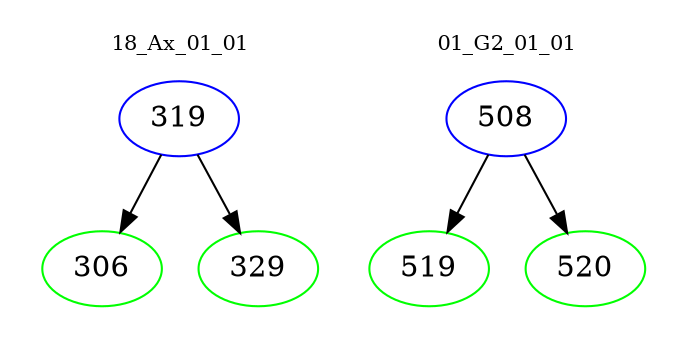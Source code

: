 digraph{
subgraph cluster_0 {
color = white
label = "18_Ax_01_01";
fontsize=10;
T0_319 [label="319", color="blue"]
T0_319 -> T0_306 [color="black"]
T0_306 [label="306", color="green"]
T0_319 -> T0_329 [color="black"]
T0_329 [label="329", color="green"]
}
subgraph cluster_1 {
color = white
label = "01_G2_01_01";
fontsize=10;
T1_508 [label="508", color="blue"]
T1_508 -> T1_519 [color="black"]
T1_519 [label="519", color="green"]
T1_508 -> T1_520 [color="black"]
T1_520 [label="520", color="green"]
}
}
